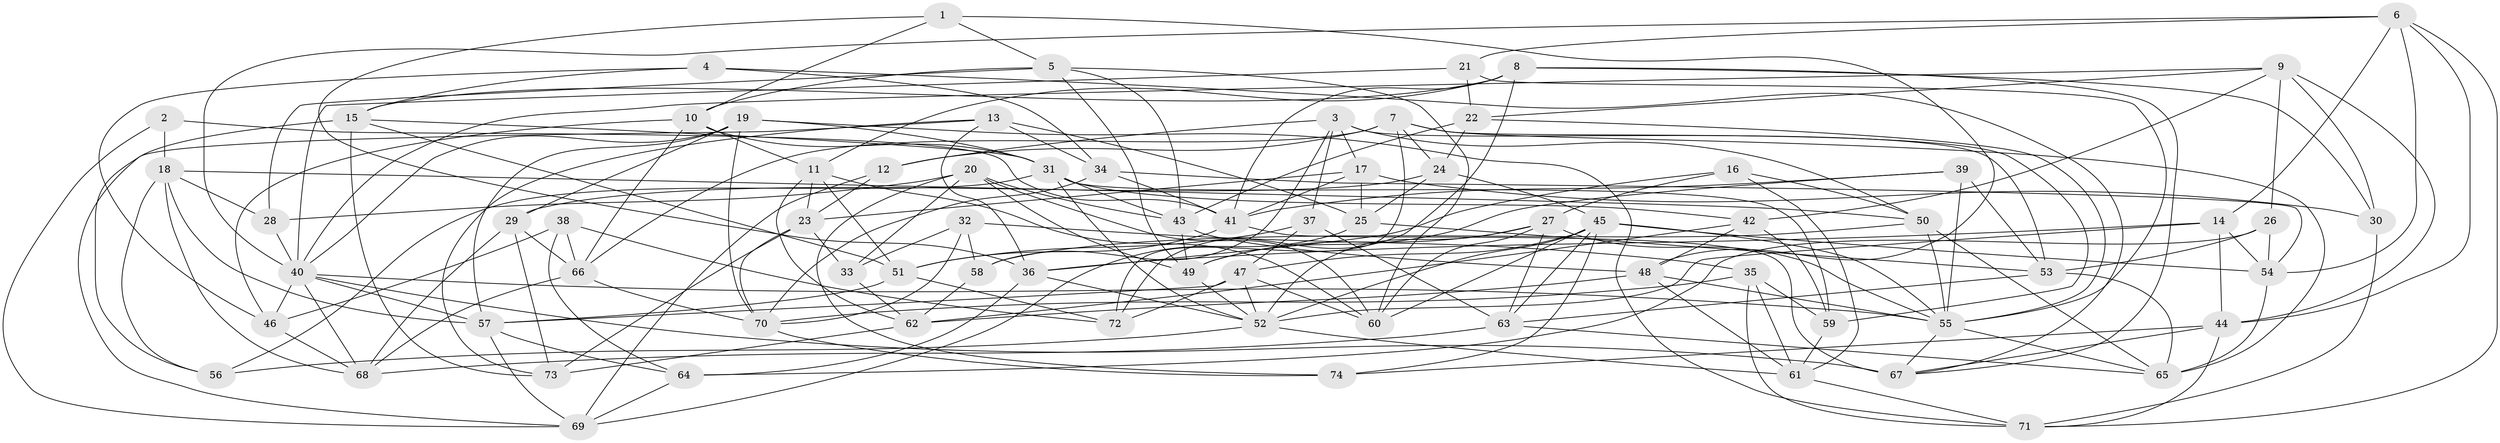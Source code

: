// original degree distribution, {4: 1.0}
// Generated by graph-tools (version 1.1) at 2025/03/03/09/25 03:03:02]
// undirected, 74 vertices, 206 edges
graph export_dot {
graph [start="1"]
  node [color=gray90,style=filled];
  1;
  2;
  3;
  4;
  5;
  6;
  7;
  8;
  9;
  10;
  11;
  12;
  13;
  14;
  15;
  16;
  17;
  18;
  19;
  20;
  21;
  22;
  23;
  24;
  25;
  26;
  27;
  28;
  29;
  30;
  31;
  32;
  33;
  34;
  35;
  36;
  37;
  38;
  39;
  40;
  41;
  42;
  43;
  44;
  45;
  46;
  47;
  48;
  49;
  50;
  51;
  52;
  53;
  54;
  55;
  56;
  57;
  58;
  59;
  60;
  61;
  62;
  63;
  64;
  65;
  66;
  67;
  68;
  69;
  70;
  71;
  72;
  73;
  74;
  1 -- 5 [weight=1.0];
  1 -- 10 [weight=1.0];
  1 -- 36 [weight=1.0];
  1 -- 48 [weight=1.0];
  2 -- 18 [weight=1.0];
  2 -- 41 [weight=2.0];
  2 -- 69 [weight=1.0];
  3 -- 12 [weight=1.0];
  3 -- 17 [weight=1.0];
  3 -- 37 [weight=1.0];
  3 -- 50 [weight=1.0];
  3 -- 53 [weight=1.0];
  3 -- 58 [weight=1.0];
  4 -- 15 [weight=1.0];
  4 -- 34 [weight=1.0];
  4 -- 46 [weight=1.0];
  4 -- 67 [weight=1.0];
  5 -- 10 [weight=1.0];
  5 -- 28 [weight=1.0];
  5 -- 43 [weight=1.0];
  5 -- 49 [weight=1.0];
  5 -- 60 [weight=1.0];
  6 -- 14 [weight=1.0];
  6 -- 21 [weight=1.0];
  6 -- 40 [weight=1.0];
  6 -- 44 [weight=1.0];
  6 -- 54 [weight=1.0];
  6 -- 71 [weight=1.0];
  7 -- 12 [weight=1.0];
  7 -- 24 [weight=1.0];
  7 -- 59 [weight=1.0];
  7 -- 65 [weight=1.0];
  7 -- 66 [weight=1.0];
  7 -- 72 [weight=1.0];
  8 -- 11 [weight=1.0];
  8 -- 15 [weight=1.0];
  8 -- 30 [weight=1.0];
  8 -- 41 [weight=1.0];
  8 -- 67 [weight=1.0];
  8 -- 72 [weight=1.0];
  9 -- 22 [weight=1.0];
  9 -- 26 [weight=1.0];
  9 -- 30 [weight=1.0];
  9 -- 40 [weight=1.0];
  9 -- 42 [weight=1.0];
  9 -- 44 [weight=1.0];
  10 -- 11 [weight=1.0];
  10 -- 31 [weight=1.0];
  10 -- 46 [weight=1.0];
  10 -- 66 [weight=1.0];
  11 -- 23 [weight=1.0];
  11 -- 51 [weight=1.0];
  11 -- 60 [weight=1.0];
  11 -- 62 [weight=1.0];
  12 -- 23 [weight=1.0];
  12 -- 69 [weight=1.0];
  13 -- 25 [weight=1.0];
  13 -- 34 [weight=2.0];
  13 -- 36 [weight=1.0];
  13 -- 69 [weight=1.0];
  13 -- 73 [weight=1.0];
  14 -- 36 [weight=1.0];
  14 -- 44 [weight=1.0];
  14 -- 52 [weight=2.0];
  14 -- 54 [weight=1.0];
  15 -- 31 [weight=1.0];
  15 -- 51 [weight=1.0];
  15 -- 56 [weight=1.0];
  15 -- 73 [weight=1.0];
  16 -- 27 [weight=1.0];
  16 -- 36 [weight=1.0];
  16 -- 50 [weight=1.0];
  16 -- 61 [weight=1.0];
  17 -- 23 [weight=1.0];
  17 -- 25 [weight=2.0];
  17 -- 30 [weight=1.0];
  17 -- 41 [weight=1.0];
  18 -- 28 [weight=1.0];
  18 -- 50 [weight=1.0];
  18 -- 56 [weight=1.0];
  18 -- 57 [weight=1.0];
  18 -- 68 [weight=1.0];
  19 -- 29 [weight=1.0];
  19 -- 31 [weight=1.0];
  19 -- 40 [weight=1.0];
  19 -- 57 [weight=1.0];
  19 -- 70 [weight=1.0];
  19 -- 71 [weight=1.0];
  20 -- 28 [weight=1.0];
  20 -- 33 [weight=1.0];
  20 -- 43 [weight=1.0];
  20 -- 49 [weight=1.0];
  20 -- 60 [weight=1.0];
  20 -- 74 [weight=1.0];
  21 -- 22 [weight=1.0];
  21 -- 40 [weight=1.0];
  21 -- 55 [weight=1.0];
  22 -- 24 [weight=2.0];
  22 -- 43 [weight=1.0];
  22 -- 55 [weight=1.0];
  23 -- 33 [weight=1.0];
  23 -- 70 [weight=1.0];
  23 -- 73 [weight=1.0];
  24 -- 25 [weight=1.0];
  24 -- 29 [weight=1.0];
  24 -- 45 [weight=1.0];
  25 -- 53 [weight=1.0];
  25 -- 69 [weight=1.0];
  26 -- 53 [weight=1.0];
  26 -- 54 [weight=1.0];
  26 -- 64 [weight=1.0];
  27 -- 49 [weight=1.0];
  27 -- 52 [weight=1.0];
  27 -- 55 [weight=1.0];
  27 -- 60 [weight=1.0];
  27 -- 63 [weight=1.0];
  28 -- 40 [weight=1.0];
  29 -- 66 [weight=1.0];
  29 -- 68 [weight=1.0];
  29 -- 73 [weight=2.0];
  30 -- 71 [weight=1.0];
  31 -- 42 [weight=1.0];
  31 -- 43 [weight=1.0];
  31 -- 52 [weight=1.0];
  31 -- 56 [weight=1.0];
  31 -- 59 [weight=1.0];
  32 -- 33 [weight=1.0];
  32 -- 35 [weight=2.0];
  32 -- 58 [weight=1.0];
  32 -- 70 [weight=2.0];
  33 -- 62 [weight=1.0];
  34 -- 41 [weight=1.0];
  34 -- 54 [weight=1.0];
  34 -- 70 [weight=1.0];
  35 -- 59 [weight=1.0];
  35 -- 61 [weight=1.0];
  35 -- 70 [weight=1.0];
  35 -- 71 [weight=1.0];
  36 -- 52 [weight=1.0];
  36 -- 64 [weight=1.0];
  37 -- 47 [weight=1.0];
  37 -- 51 [weight=1.0];
  37 -- 63 [weight=1.0];
  38 -- 46 [weight=2.0];
  38 -- 64 [weight=1.0];
  38 -- 66 [weight=1.0];
  38 -- 72 [weight=2.0];
  39 -- 41 [weight=1.0];
  39 -- 49 [weight=1.0];
  39 -- 53 [weight=1.0];
  39 -- 55 [weight=1.0];
  40 -- 46 [weight=1.0];
  40 -- 55 [weight=1.0];
  40 -- 57 [weight=1.0];
  40 -- 67 [weight=1.0];
  40 -- 68 [weight=1.0];
  41 -- 51 [weight=1.0];
  41 -- 67 [weight=3.0];
  42 -- 48 [weight=1.0];
  42 -- 59 [weight=2.0];
  42 -- 62 [weight=1.0];
  43 -- 48 [weight=1.0];
  43 -- 49 [weight=1.0];
  44 -- 67 [weight=1.0];
  44 -- 71 [weight=1.0];
  44 -- 74 [weight=1.0];
  45 -- 47 [weight=1.0];
  45 -- 52 [weight=1.0];
  45 -- 54 [weight=1.0];
  45 -- 55 [weight=1.0];
  45 -- 60 [weight=1.0];
  45 -- 63 [weight=1.0];
  45 -- 74 [weight=1.0];
  46 -- 68 [weight=1.0];
  47 -- 52 [weight=1.0];
  47 -- 57 [weight=1.0];
  47 -- 60 [weight=1.0];
  47 -- 72 [weight=1.0];
  48 -- 55 [weight=1.0];
  48 -- 61 [weight=1.0];
  48 -- 62 [weight=1.0];
  49 -- 52 [weight=1.0];
  50 -- 55 [weight=1.0];
  50 -- 58 [weight=1.0];
  50 -- 65 [weight=1.0];
  51 -- 57 [weight=1.0];
  51 -- 72 [weight=1.0];
  52 -- 56 [weight=1.0];
  52 -- 61 [weight=1.0];
  53 -- 63 [weight=1.0];
  53 -- 65 [weight=1.0];
  54 -- 65 [weight=1.0];
  55 -- 65 [weight=1.0];
  55 -- 67 [weight=1.0];
  57 -- 64 [weight=2.0];
  57 -- 69 [weight=1.0];
  58 -- 62 [weight=1.0];
  59 -- 61 [weight=1.0];
  61 -- 71 [weight=1.0];
  62 -- 73 [weight=1.0];
  63 -- 65 [weight=1.0];
  63 -- 68 [weight=1.0];
  64 -- 69 [weight=1.0];
  66 -- 68 [weight=1.0];
  66 -- 70 [weight=1.0];
  70 -- 74 [weight=1.0];
}
